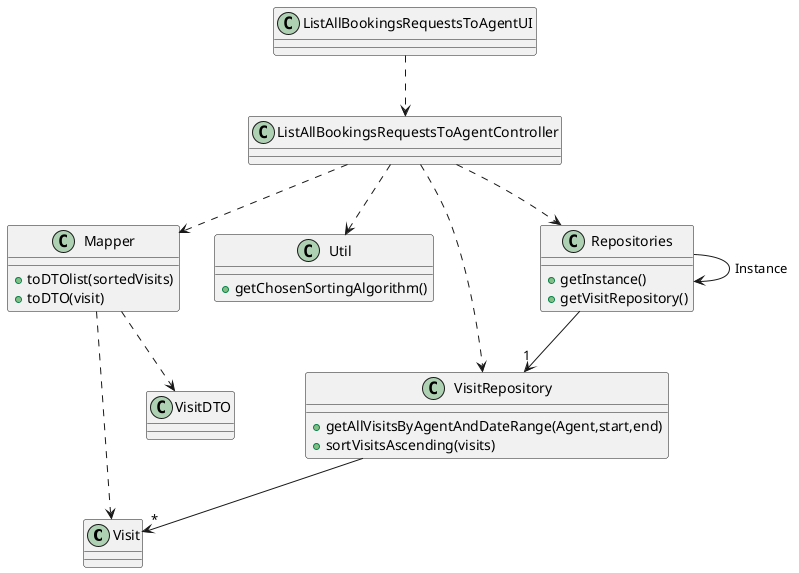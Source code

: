@startuml

class Visit {
  
}

class Mapper {
  
    +toDTOlist(sortedVisits)
    +toDTO(visit)

}

class VisitDTO {
  
}

class Util {
  
    +getChosenSortingAlgorithm()
    

}


class ListAllBookingsRequestsToAgentUI {

    

}

class ListAllBookingsRequestsToAgentController {

  
}

class VisitRepository {

    +getAllVisitsByAgentAndDateRange(Agent,start,end)
    +sortVisitsAscending(visits)

}




class Repositories {

    +getInstance()
    +getVisitRepository()

}


ListAllBookingsRequestsToAgentUI -[dashed]-> ListAllBookingsRequestsToAgentController
ListAllBookingsRequestsToAgentController-[dashed]-> Repositories
ListAllBookingsRequestsToAgentController-[dashed]-> VisitRepository
ListAllBookingsRequestsToAgentController-[dashed]-> Mapper
ListAllBookingsRequestsToAgentController-[dashed]-> Util
Mapper -[dashed]-> VisitDTO
Mapper -[dashed]-> Visit


VisitRepository -down-> "*" Visit

Repositories --> Repositories: Instance

Repositories -->"1" VisitRepository






@enduml